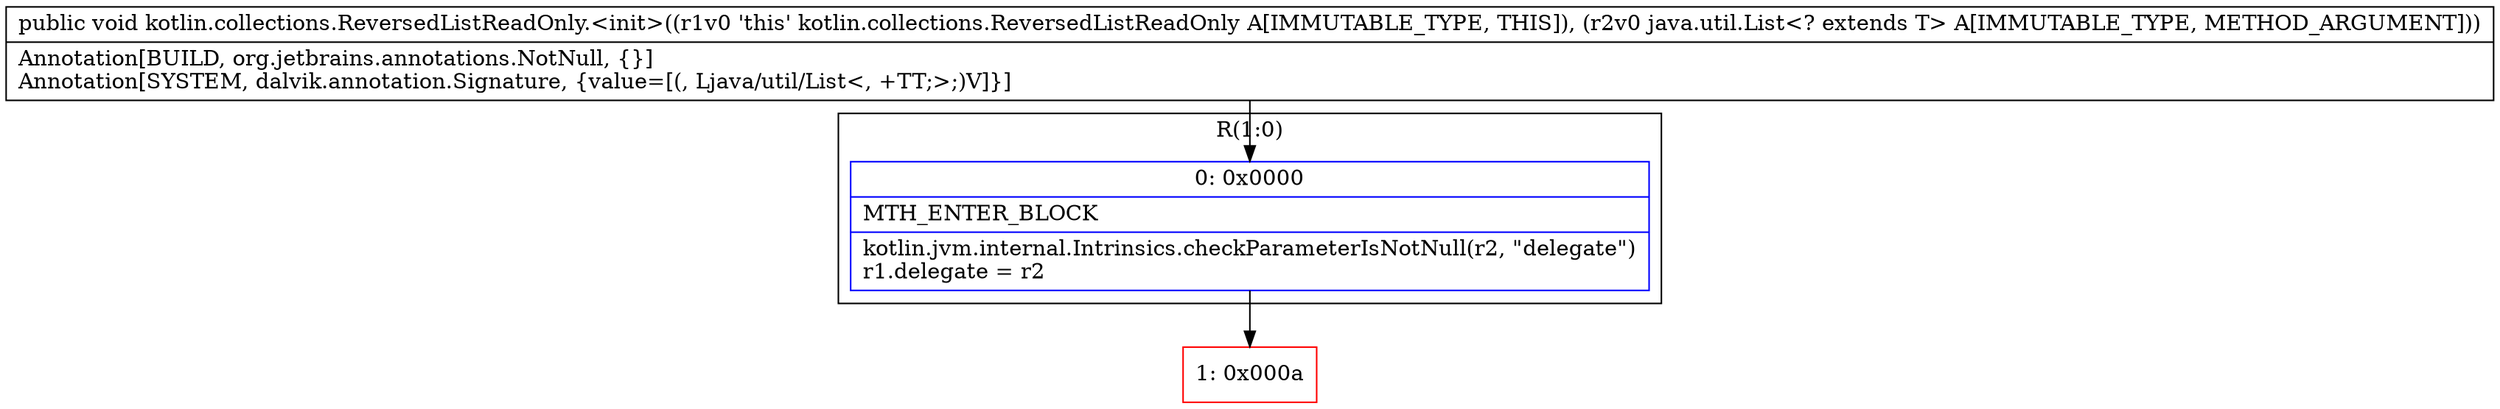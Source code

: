 digraph "CFG forkotlin.collections.ReversedListReadOnly.\<init\>(Ljava\/util\/List;)V" {
subgraph cluster_Region_364125952 {
label = "R(1:0)";
node [shape=record,color=blue];
Node_0 [shape=record,label="{0\:\ 0x0000|MTH_ENTER_BLOCK\l|kotlin.jvm.internal.Intrinsics.checkParameterIsNotNull(r2, \"delegate\")\lr1.delegate = r2\l}"];
}
Node_1 [shape=record,color=red,label="{1\:\ 0x000a}"];
MethodNode[shape=record,label="{public void kotlin.collections.ReversedListReadOnly.\<init\>((r1v0 'this' kotlin.collections.ReversedListReadOnly A[IMMUTABLE_TYPE, THIS]), (r2v0 java.util.List\<? extends T\> A[IMMUTABLE_TYPE, METHOD_ARGUMENT]))  | Annotation[BUILD, org.jetbrains.annotations.NotNull, \{\}]\lAnnotation[SYSTEM, dalvik.annotation.Signature, \{value=[(, Ljava\/util\/List\<, +TT;\>;)V]\}]\l}"];
MethodNode -> Node_0;
Node_0 -> Node_1;
}

